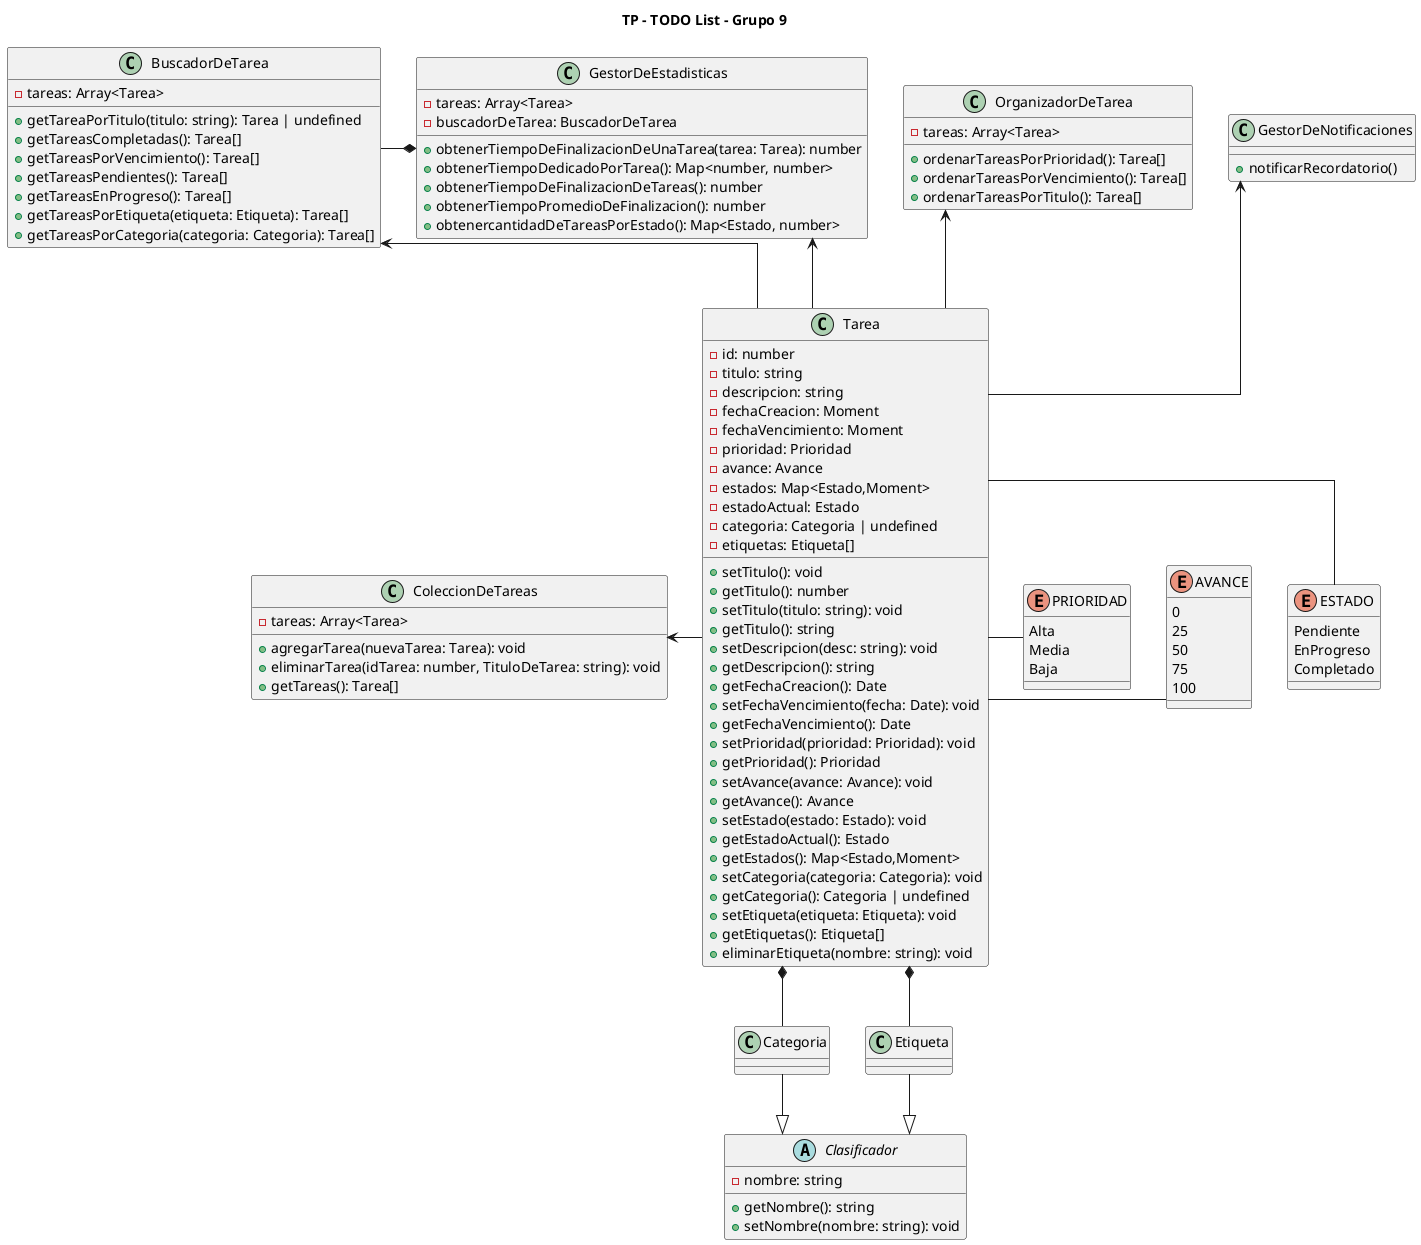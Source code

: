 @startuml ToDoList

title TP - TODO List - Grupo 9
skinparam lineType ortho

class Tarea{
   - id: number
   - titulo: string
   - descripcion: string
   - fechaCreacion: Moment
   - fechaVencimiento: Moment
   - prioridad: Prioridad
   - avance: Avance
   - estados: Map<Estado,Moment>
   - estadoActual: Estado
   - categoria: Categoria | undefined
   - etiquetas: Etiqueta[]
    
    + setTitulo(): void
    + getTitulo(): number
    + setTitulo(titulo: string): void
    + getTitulo(): string
    + setDescripcion(desc: string): void
    + getDescripcion(): string
    + getFechaCreacion(): Date
    + setFechaVencimiento(fecha: Date): void
    + getFechaVencimiento(): Date
    + setPrioridad(prioridad: Prioridad): void
    + getPrioridad(): Prioridad
    + setAvance(avance: Avance): void
    + getAvance(): Avance
    + setEstado(estado: Estado): void
    + getEstadoActual(): Estado
    + getEstados(): Map<Estado,Moment>
    + setCategoria(categoria: Categoria): void
    + getCategoria(): Categoria | undefined
    + setEtiqueta(etiqueta: Etiqueta): void
    + getEtiquetas(): Etiqueta[]
    + eliminarEtiqueta(nombre: string): void
}

class ColeccionDeTareas{
    - tareas: Array<Tarea>
    + agregarTarea(nuevaTarea: Tarea): void
    + eliminarTarea(idTarea: number, TituloDeTarea: string): void
    + getTareas(): Tarea[]
}

class BuscadorDeTarea{
    - tareas: Array<Tarea>

    + getTareaPorTitulo(titulo: string): Tarea | undefined
    + getTareasCompletadas(): Tarea[]
    + getTareasPorVencimiento(): Tarea[]
    + getTareasPendientes(): Tarea[]
    + getTareasEnProgreso(): Tarea[]
    + getTareasPorEtiqueta(etiqueta: Etiqueta): Tarea[]
    + getTareasPorCategoria(categoria: Categoria): Tarea[]
}

class OrganizadorDeTarea{
    - tareas: Array<Tarea>

    + ordenarTareasPorPrioridad(): Tarea[]
    + ordenarTareasPorVencimiento(): Tarea[]
    + ordenarTareasPorTitulo(): Tarea[]
}

class GestorDeEstadisticas{
    - tareas: Array<Tarea>
    - buscadorDeTarea: BuscadorDeTarea

    + obtenerTiempoDeFinalizacionDeUnaTarea(tarea: Tarea): number
    + obtenerTiempoDedicadoPorTarea(): Map<number, number>
    + obtenerTiempoDeFinalizacionDeTareas(): number
    + obtenerTiempoPromedioDeFinalizacion(): number
    + obtenercantidadDeTareasPorEstado(): Map<Estado, number>
}

class GestorDeNotificaciones{
    + notificarRecordatorio()
}

abstract class Clasificador{
    - nombre: string

    + getNombre(): string
    + setNombre(nombre: string): void
}

class Categoria {}
class Etiqueta {}

ENUM ESTADO{
    Pendiente
    EnProgreso
    Completado
}

ENUM AVANCE{
    0
    25
    50
    75
    100
}

ENUM PRIORIDAD{
    Alta
    Media
    Baja
}

GestorDeEstadisticas <-- Tarea
GestorDeNotificaciones <-- Tarea
OrganizadorDeTarea <-- Tarea
BuscadorDeTarea <-- Tarea
Tarea *-- Categoria
Tarea *-- Etiqueta
Tarea -left-> ColeccionDeTareas
Categoria --|> Clasificador
Etiqueta --|> Clasificador
Tarea -right- ESTADO
Tarea -right- AVANCE
Tarea -right- PRIORIDAD
GestorDeEstadisticas *-left- BuscadorDeTarea
@enduml
